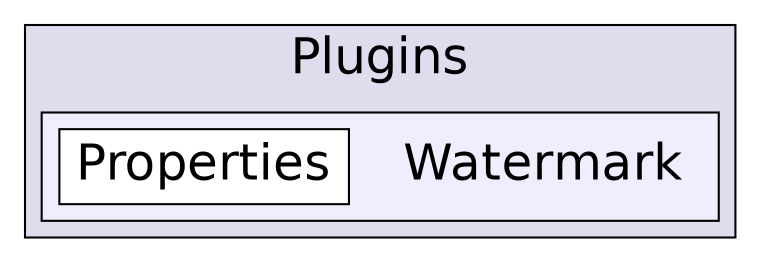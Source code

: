 digraph "C:/Users/nathanael/Documents/resizer/Plugins/Watermark" {
  compound=true
  node [ fontsize="24", fontname="Helvetica"];
  edge [ labelfontsize="24", labelfontname="Helvetica"];
  subgraph clusterdir_0b4eaef40a1fe20bedafe9e8e719ce66 {
    graph [ bgcolor="#ddddee", pencolor="black", label="Plugins" fontname="Helvetica", fontsize="24", URL="dir_0b4eaef40a1fe20bedafe9e8e719ce66.html"]
  subgraph clusterdir_1f627b62b053472e4bce8c272584933e {
    graph [ bgcolor="#eeeeff", pencolor="black", label="" URL="dir_1f627b62b053472e4bce8c272584933e.html"];
    dir_1f627b62b053472e4bce8c272584933e [shape=plaintext label="Watermark"];
    dir_78ba8c71095cfc3d104e331b40b1cacd [shape=box label="Properties" color="black" fillcolor="white" style="filled" URL="dir_78ba8c71095cfc3d104e331b40b1cacd.html"];
  }
  }
}
